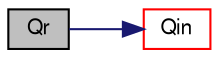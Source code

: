 digraph "Qr"
{
  bgcolor="transparent";
  edge [fontname="FreeSans",fontsize="10",labelfontname="FreeSans",labelfontsize="10"];
  node [fontname="FreeSans",fontsize="10",shape=record];
  rankdir="LR";
  Node108 [label="Qr",height=0.2,width=0.4,color="black", fillcolor="grey75", style="filled", fontcolor="black"];
  Node108 -> Node109 [color="midnightblue",fontsize="10",style="solid",fontname="FreeSans"];
  Node109 [label="Qin",height=0.2,width=0.4,color="red",URL="$a30026.html#a7f0d33f4cdbc41bae3160a82c16f5e95",tooltip="Return non-const access to the boundary incident heat flux. "];
}
